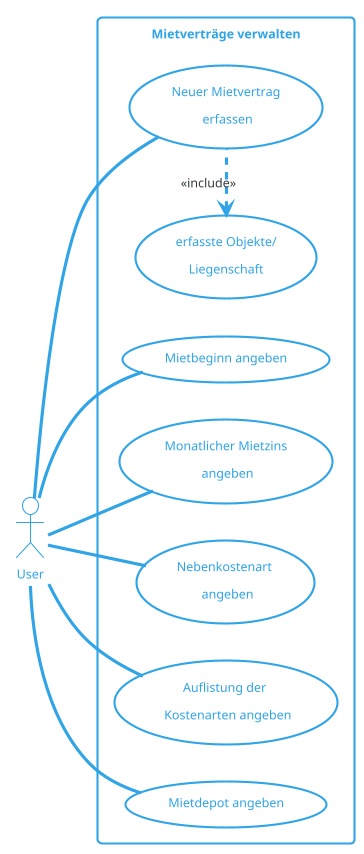 @startuml MietverträgeVerwalten
!theme cerulean-outline

left to right direction
actor "User" as fc
rectangle "Mietverträge verwalten" {
  usecase "Mietbeginn angeben" as UC1
  usecase "Neuer Mietvertrag\n erfassen" as UC2
  usecase "erfasste Objekte/\nLiegenschaft" as inc1
  usecase "Monatlicher Mietzins\n angeben" as UC3
  usecase "Nebenkostenart \n angeben" as UC4
  usecase "Auflistung der \n Kostenarten angeben" as UC5
  usecase "Mietdepot angeben" as UC6

} 
fc -- UC1
fc -- UC2
UC2 .left.> inc1 : <<include>>
fc -- UC3 
fc -- UC4
fc -- UC5
fc -- UC6
@enduml